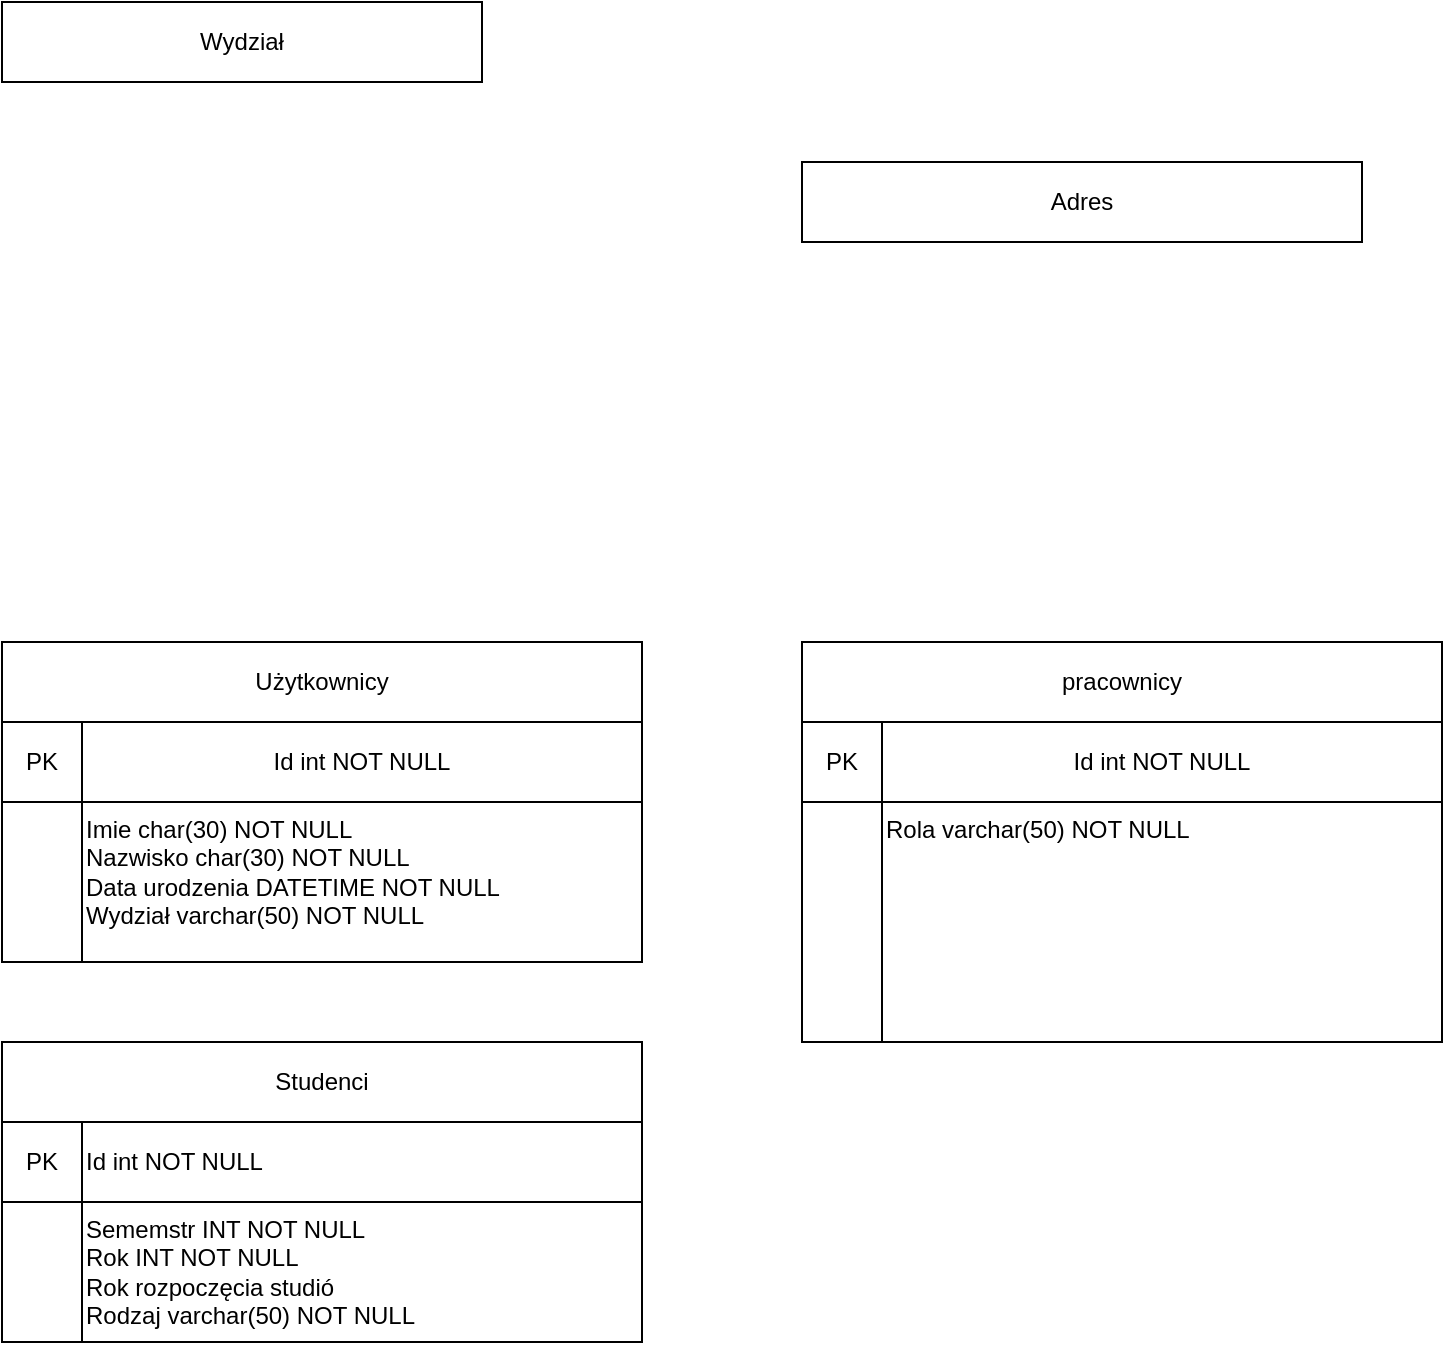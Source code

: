 <mxfile version="21.0.2" type="github">
  <diagram id="R2lEEEUBdFMjLlhIrx00" name="Page-1">
    <mxGraphModel dx="1647" dy="904" grid="1" gridSize="10" guides="1" tooltips="1" connect="1" arrows="1" fold="1" page="1" pageScale="1" pageWidth="850" pageHeight="1100" math="0" shadow="0" extFonts="Permanent Marker^https://fonts.googleapis.com/css?family=Permanent+Marker">
      <root>
        <mxCell id="0" />
        <mxCell id="1" parent="0" />
        <mxCell id="pr1HlgYR6mJugcmbPXzO-1" value="Wydział" style="rounded=0;whiteSpace=wrap;html=1;" vertex="1" parent="1">
          <mxGeometry x="40" y="40" width="240" height="40" as="geometry" />
        </mxCell>
        <mxCell id="pr1HlgYR6mJugcmbPXzO-2" value="Adres&lt;br&gt;" style="rounded=0;whiteSpace=wrap;html=1;" vertex="1" parent="1">
          <mxGeometry x="440" y="120" width="280" height="40" as="geometry" />
        </mxCell>
        <mxCell id="pr1HlgYR6mJugcmbPXzO-3" value="Użytkownicy" style="rounded=0;whiteSpace=wrap;html=1;" vertex="1" parent="1">
          <mxGeometry x="40" y="360" width="320" height="40" as="geometry" />
        </mxCell>
        <mxCell id="pr1HlgYR6mJugcmbPXzO-4" value="PK" style="rounded=0;whiteSpace=wrap;html=1;" vertex="1" parent="1">
          <mxGeometry x="40" y="400" width="40" height="40" as="geometry" />
        </mxCell>
        <mxCell id="pr1HlgYR6mJugcmbPXzO-5" value="Id int NOT NULL" style="rounded=0;whiteSpace=wrap;html=1;" vertex="1" parent="1">
          <mxGeometry x="80" y="400" width="280" height="40" as="geometry" />
        </mxCell>
        <mxCell id="pr1HlgYR6mJugcmbPXzO-6" value="" style="rounded=0;whiteSpace=wrap;html=1;" vertex="1" parent="1">
          <mxGeometry x="40" y="440" width="40" height="80" as="geometry" />
        </mxCell>
        <mxCell id="pr1HlgYR6mJugcmbPXzO-7" value="Imie char(30) NOT NULL&lt;br&gt;Nazwisko char(30) NOT NULL&lt;br&gt;Data urodzenia DATETIME NOT NULL&lt;br&gt;Wydział varchar(50) NOT NULL" style="rounded=0;whiteSpace=wrap;html=1;verticalAlign=top;align=left;" vertex="1" parent="1">
          <mxGeometry x="80" y="440" width="280" height="80" as="geometry" />
        </mxCell>
        <mxCell id="pr1HlgYR6mJugcmbPXzO-8" value="Studenci" style="rounded=0;whiteSpace=wrap;html=1;" vertex="1" parent="1">
          <mxGeometry x="40" y="560" width="320" height="40" as="geometry" />
        </mxCell>
        <mxCell id="pr1HlgYR6mJugcmbPXzO-9" value="Sememstr INT NOT NULL&lt;br&gt;Rok INT NOT NULL&lt;br&gt;Rok rozpoczęcia studió&lt;br&gt;Rodzaj varchar(50) NOT NULL" style="rounded=0;whiteSpace=wrap;html=1;verticalAlign=top;align=left;" vertex="1" parent="1">
          <mxGeometry x="80" y="640" width="280" height="70" as="geometry" />
        </mxCell>
        <mxCell id="pr1HlgYR6mJugcmbPXzO-10" value="PK" style="rounded=0;whiteSpace=wrap;html=1;" vertex="1" parent="1">
          <mxGeometry x="40" y="600" width="40" height="40" as="geometry" />
        </mxCell>
        <mxCell id="pr1HlgYR6mJugcmbPXzO-11" value="Id int NOT NULL" style="rounded=0;whiteSpace=wrap;html=1;align=left;" vertex="1" parent="1">
          <mxGeometry x="80" y="600" width="280" height="40" as="geometry" />
        </mxCell>
        <mxCell id="pr1HlgYR6mJugcmbPXzO-12" value="" style="rounded=0;whiteSpace=wrap;html=1;" vertex="1" parent="1">
          <mxGeometry x="40" y="640" width="40" height="70" as="geometry" />
        </mxCell>
        <mxCell id="pr1HlgYR6mJugcmbPXzO-13" value="pracownicy" style="rounded=0;whiteSpace=wrap;html=1;" vertex="1" parent="1">
          <mxGeometry x="440" y="360" width="320" height="40" as="geometry" />
        </mxCell>
        <mxCell id="pr1HlgYR6mJugcmbPXzO-14" value="PK" style="rounded=0;whiteSpace=wrap;html=1;" vertex="1" parent="1">
          <mxGeometry x="440" y="400" width="40" height="40" as="geometry" />
        </mxCell>
        <mxCell id="pr1HlgYR6mJugcmbPXzO-15" value="Id int NOT NULL" style="rounded=0;whiteSpace=wrap;html=1;" vertex="1" parent="1">
          <mxGeometry x="480" y="400" width="280" height="40" as="geometry" />
        </mxCell>
        <mxCell id="pr1HlgYR6mJugcmbPXzO-16" value="" style="rounded=0;whiteSpace=wrap;html=1;" vertex="1" parent="1">
          <mxGeometry x="440" y="440" width="40" height="120" as="geometry" />
        </mxCell>
        <mxCell id="pr1HlgYR6mJugcmbPXzO-17" value="Rola varchar(50) NOT NULL" style="rounded=0;whiteSpace=wrap;html=1;verticalAlign=top;align=left;" vertex="1" parent="1">
          <mxGeometry x="480" y="440" width="280" height="120" as="geometry" />
        </mxCell>
      </root>
    </mxGraphModel>
  </diagram>
</mxfile>
